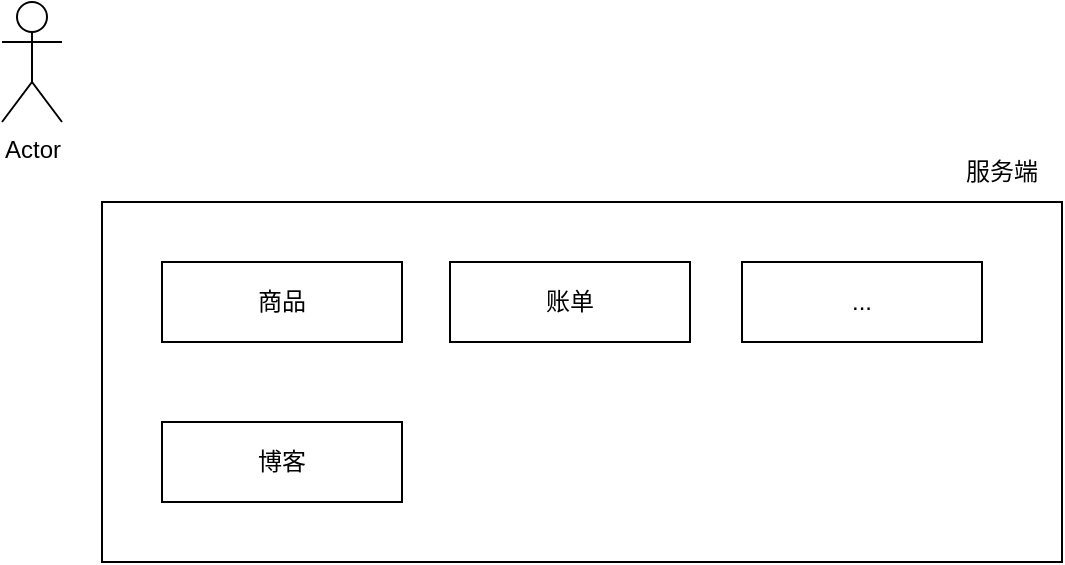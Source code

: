 <mxfile>
    <diagram id="E2EdBzC_WvCog4bolVlr" name="第 1 页">
        <mxGraphModel dx="827" dy="456" grid="1" gridSize="10" guides="1" tooltips="1" connect="1" arrows="1" fold="1" page="1" pageScale="1" pageWidth="827" pageHeight="1169" math="0" shadow="0">
            <root>
                <mxCell id="0"/>
                <mxCell id="1" parent="0"/>
                <mxCell id="3" value="Actor" style="shape=umlActor;verticalLabelPosition=bottom;verticalAlign=top;html=1;outlineConnect=0;" vertex="1" parent="1">
                    <mxGeometry x="190" y="140" width="30" height="60" as="geometry"/>
                </mxCell>
                <mxCell id="4" value="" style="rounded=0;whiteSpace=wrap;html=1;" vertex="1" parent="1">
                    <mxGeometry x="240" y="240" width="480" height="180" as="geometry"/>
                </mxCell>
                <mxCell id="5" value="服务端" style="text;html=1;strokeColor=none;fillColor=none;align=center;verticalAlign=middle;whiteSpace=wrap;rounded=0;" vertex="1" parent="1">
                    <mxGeometry x="660" y="210" width="60" height="30" as="geometry"/>
                </mxCell>
                <mxCell id="6" value="商品" style="rounded=0;whiteSpace=wrap;html=1;" vertex="1" parent="1">
                    <mxGeometry x="270" y="270" width="120" height="40" as="geometry"/>
                </mxCell>
                <mxCell id="7" value="账单" style="rounded=0;whiteSpace=wrap;html=1;" vertex="1" parent="1">
                    <mxGeometry x="414" y="270" width="120" height="40" as="geometry"/>
                </mxCell>
                <mxCell id="8" value="..." style="rounded=0;whiteSpace=wrap;html=1;" vertex="1" parent="1">
                    <mxGeometry x="560" y="270" width="120" height="40" as="geometry"/>
                </mxCell>
                <mxCell id="9" value="博客" style="rounded=0;whiteSpace=wrap;html=1;" vertex="1" parent="1">
                    <mxGeometry x="270" y="350" width="120" height="40" as="geometry"/>
                </mxCell>
            </root>
        </mxGraphModel>
    </diagram>
</mxfile>